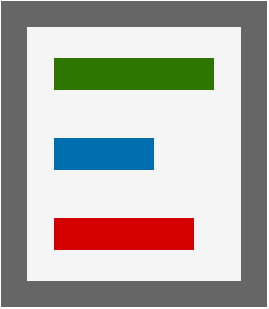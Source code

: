 <mxfile>
    <diagram id="_1EsCd3f2GWJ5ANs4CDQ" name="Page-1">
        <mxGraphModel dx="1180" dy="786" grid="1" gridSize="10" guides="1" tooltips="1" connect="1" arrows="1" fold="1" page="1" pageScale="1" pageWidth="200" pageHeight="200" math="0" shadow="0">
            <root>
                <mxCell id="0"/>
                <mxCell id="1" parent="0"/>
                <mxCell id="2" value="" style="rounded=0;whiteSpace=wrap;html=1;fillColor=#f5f5f5;strokeColor=#666666;strokeWidth=13;fontColor=#333333;gradientColor=none;" parent="1" vertex="1">
                    <mxGeometry x="40" y="30" width="120" height="140" as="geometry"/>
                </mxCell>
                <mxCell id="4" value="" style="endArrow=none;html=1;strokeWidth=16;fillColor=#60a917;strokeColor=#2D7600;" parent="1" edge="1">
                    <mxGeometry width="50" height="50" relative="1" as="geometry">
                        <mxPoint x="140" y="60" as="sourcePoint"/>
                        <mxPoint x="60" y="60" as="targetPoint"/>
                    </mxGeometry>
                </mxCell>
                <mxCell id="5" value="" style="endArrow=none;html=1;strokeWidth=16;fillColor=#1ba1e2;strokeColor=#006EAF;" parent="1" edge="1">
                    <mxGeometry width="50" height="50" relative="1" as="geometry">
                        <mxPoint x="110" y="100" as="sourcePoint"/>
                        <mxPoint x="60" y="100.0" as="targetPoint"/>
                    </mxGeometry>
                </mxCell>
                <mxCell id="6" value="" style="endArrow=none;html=1;strokeWidth=16;fillColor=#e51400;strokeColor=#D40000;" parent="1" edge="1">
                    <mxGeometry width="50" height="50" relative="1" as="geometry">
                        <mxPoint x="130" y="140" as="sourcePoint"/>
                        <mxPoint x="60" y="140.0" as="targetPoint"/>
                    </mxGeometry>
                </mxCell>
            </root>
        </mxGraphModel>
    </diagram>
</mxfile>